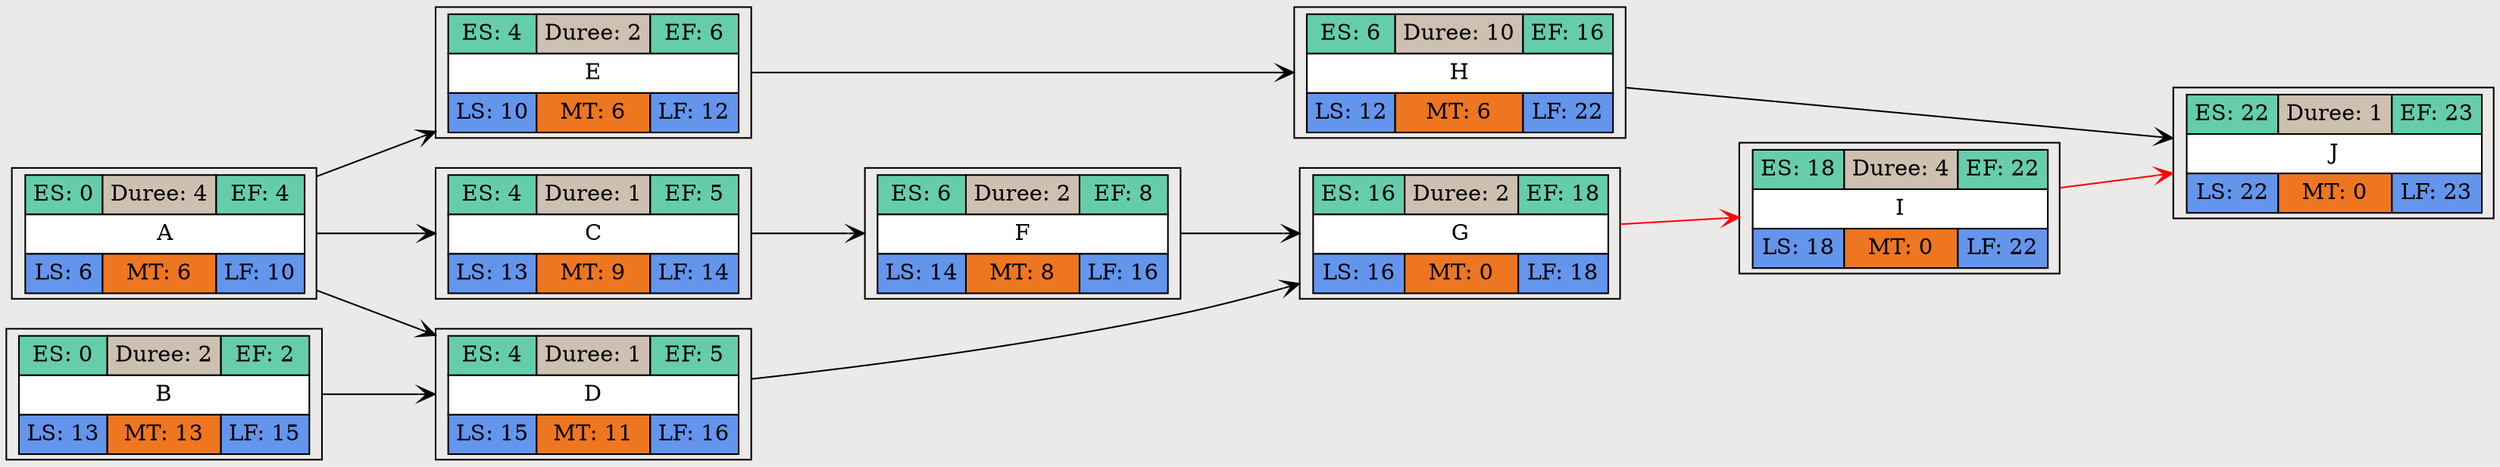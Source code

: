 digraph PERT {
  rankdir=LR;
  ranksep=1;
  node [shape=record];
  edge [arrowhead=vee];
  bgcolor="#ECE9E9";
  76 [label=<<TABLE BORDER='0' CELLBORDER='1' CELLSPACING='0' CELLPADDING='4'>
        <TR><TD BGCOLOR= 'aquamarine3'>ES: 0</TD><TD BGCOLOR= 'antiquewhite3'>Duree: 4</TD><TD BGCOLOR= 'aquamarine3'>EF: 4</TD></TR>
        <TR><TD BGCOLOR= 'white' COLSPAN='3'>A</TD></TR>
        <TR><TD BGCOLOR= 'cornflowerblue'>LS: 6</TD><TD BGCOLOR= 'chocolate2'>MT: 6</TD><TD BGCOLOR= 'cornflowerblue'>LF: 10</TD></TR>
        
        </TABLE>>]
  77 [label=<<TABLE BORDER='0' CELLBORDER='1' CELLSPACING='0' CELLPADDING='4'>
        <TR><TD BGCOLOR= 'aquamarine3'>ES: 0</TD><TD BGCOLOR= 'antiquewhite3'>Duree: 2</TD><TD BGCOLOR= 'aquamarine3'>EF: 2</TD></TR>
        <TR><TD BGCOLOR= 'white' COLSPAN='3'>B</TD></TR>
        <TR><TD BGCOLOR= 'cornflowerblue'>LS: 13</TD><TD BGCOLOR= 'chocolate2'>MT: 13</TD><TD BGCOLOR= 'cornflowerblue'>LF: 15</TD></TR>
        
        </TABLE>>]
  78 [label=<<TABLE BORDER='0' CELLBORDER='1' CELLSPACING='0' CELLPADDING='4'>
        <TR><TD BGCOLOR= 'aquamarine3'>ES: 4</TD><TD BGCOLOR= 'antiquewhite3'>Duree: 1</TD><TD BGCOLOR= 'aquamarine3'>EF: 5</TD></TR>
        <TR><TD BGCOLOR= 'white' COLSPAN='3'>C</TD></TR>
        <TR><TD BGCOLOR= 'cornflowerblue'>LS: 13</TD><TD BGCOLOR= 'chocolate2'>MT: 9</TD><TD BGCOLOR= 'cornflowerblue'>LF: 14</TD></TR>
        
        </TABLE>>]
  79 [label=<<TABLE BORDER='0' CELLBORDER='1' CELLSPACING='0' CELLPADDING='4'>
        <TR><TD BGCOLOR= 'aquamarine3'>ES: 4</TD><TD BGCOLOR= 'antiquewhite3'>Duree: 1</TD><TD BGCOLOR= 'aquamarine3'>EF: 5</TD></TR>
        <TR><TD BGCOLOR= 'white' COLSPAN='3'>D</TD></TR>
        <TR><TD BGCOLOR= 'cornflowerblue'>LS: 15</TD><TD BGCOLOR= 'chocolate2'>MT: 11</TD><TD BGCOLOR= 'cornflowerblue'>LF: 16</TD></TR>
        
        </TABLE>>]
  80 [label=<<TABLE BORDER='0' CELLBORDER='1' CELLSPACING='0' CELLPADDING='4'>
        <TR><TD BGCOLOR= 'aquamarine3'>ES: 4</TD><TD BGCOLOR= 'antiquewhite3'>Duree: 2</TD><TD BGCOLOR= 'aquamarine3'>EF: 6</TD></TR>
        <TR><TD BGCOLOR= 'white' COLSPAN='3'>E</TD></TR>
        <TR><TD BGCOLOR= 'cornflowerblue'>LS: 10</TD><TD BGCOLOR= 'chocolate2'>MT: 6</TD><TD BGCOLOR= 'cornflowerblue'>LF: 12</TD></TR>
        
        </TABLE>>]
  81 [label=<<TABLE BORDER='0' CELLBORDER='1' CELLSPACING='0' CELLPADDING='4'>
        <TR><TD BGCOLOR= 'aquamarine3'>ES: 6</TD><TD BGCOLOR= 'antiquewhite3'>Duree: 2</TD><TD BGCOLOR= 'aquamarine3'>EF: 8</TD></TR>
        <TR><TD BGCOLOR= 'white' COLSPAN='3'>F</TD></TR>
        <TR><TD BGCOLOR= 'cornflowerblue'>LS: 14</TD><TD BGCOLOR= 'chocolate2'>MT: 8</TD><TD BGCOLOR= 'cornflowerblue'>LF: 16</TD></TR>
        
        </TABLE>>]
  82 [label=<<TABLE BORDER='0' CELLBORDER='1' CELLSPACING='0' CELLPADDING='4'>
        <TR><TD BGCOLOR= 'aquamarine3'>ES: 16</TD><TD BGCOLOR= 'antiquewhite3'>Duree: 2</TD><TD BGCOLOR= 'aquamarine3'>EF: 18</TD></TR>
        <TR><TD BGCOLOR= 'white' COLSPAN='3'>G</TD></TR>
        <TR><TD BGCOLOR= 'cornflowerblue'>LS: 16</TD><TD BGCOLOR= 'chocolate2'>MT: 0</TD><TD BGCOLOR= 'cornflowerblue'>LF: 18</TD></TR>
        
        </TABLE>>]
  83 [label=<<TABLE BORDER='0' CELLBORDER='1' CELLSPACING='0' CELLPADDING='4'>
        <TR><TD BGCOLOR= 'aquamarine3'>ES: 6</TD><TD BGCOLOR= 'antiquewhite3'>Duree: 10</TD><TD BGCOLOR= 'aquamarine3'>EF: 16</TD></TR>
        <TR><TD BGCOLOR= 'white' COLSPAN='3'>H</TD></TR>
        <TR><TD BGCOLOR= 'cornflowerblue'>LS: 12</TD><TD BGCOLOR= 'chocolate2'>MT: 6</TD><TD BGCOLOR= 'cornflowerblue'>LF: 22</TD></TR>
        
        </TABLE>>]
  84 [label=<<TABLE BORDER='0' CELLBORDER='1' CELLSPACING='0' CELLPADDING='4'>
        <TR><TD BGCOLOR= 'aquamarine3'>ES: 18</TD><TD BGCOLOR= 'antiquewhite3'>Duree: 4</TD><TD BGCOLOR= 'aquamarine3'>EF: 22</TD></TR>
        <TR><TD BGCOLOR= 'white' COLSPAN='3'>I</TD></TR>
        <TR><TD BGCOLOR= 'cornflowerblue'>LS: 18</TD><TD BGCOLOR= 'chocolate2'>MT: 0</TD><TD BGCOLOR= 'cornflowerblue'>LF: 22</TD></TR>
        
        </TABLE>>]
  85 [label=<<TABLE BORDER='0' CELLBORDER='1' CELLSPACING='0' CELLPADDING='4'>
        <TR><TD BGCOLOR= 'aquamarine3'>ES: 22</TD><TD BGCOLOR= 'antiquewhite3'>Duree: 1</TD><TD BGCOLOR= 'aquamarine3'>EF: 23</TD></TR>
        <TR><TD BGCOLOR= 'white' COLSPAN='3'>J</TD></TR>
        <TR><TD BGCOLOR= 'cornflowerblue'>LS: 22</TD><TD BGCOLOR= 'chocolate2'>MT: 0</TD><TD BGCOLOR= 'cornflowerblue'>LF: 23</TD></TR>
        
        </TABLE>>]
  76 -> 78
  76 -> 79
  77 -> 79
  76 -> 80
  78 -> 81
  79 -> 82
  81 -> 82
  80 -> 83
  82 -> 84 [color=red]
  83 -> 85
  84 -> 85 [color=red]
}
